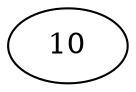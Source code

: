 digraph 234 {
node10[label=" 10 "];
}
digraph 234 {
node10[label=" 10  20 "];
}
digraph 234 {
node10[label=" 10  20  30 "];
}
digraph 234 {
node30[label=" 30  40 "];
}
digraph 234 {
node30[label=" 30  40  50 "];
}
